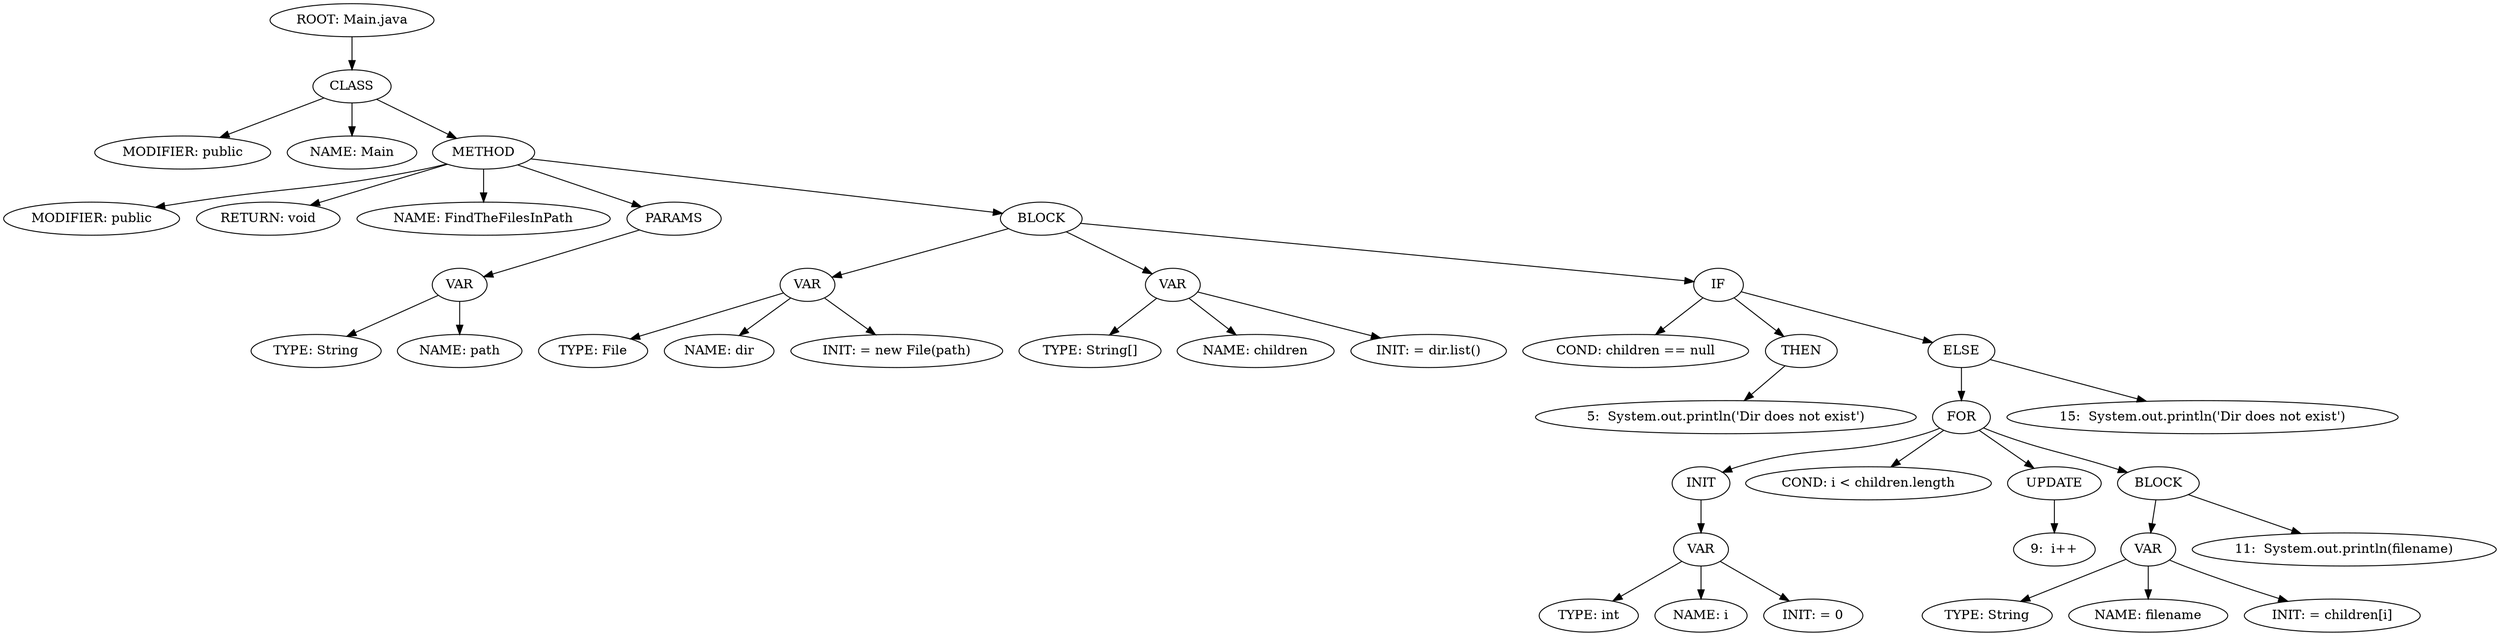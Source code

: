 digraph Main_AST {
  // graph-vertices
  n1  [label="ROOT: Main.java"];
  n2  [label="CLASS"];
  n3  [label="MODIFIER: public"];
  n4  [label="NAME: Main"];
  n5  [label="METHOD"];
  n6  [label="MODIFIER: public"];
  n7  [label="RETURN: void"];
  n8  [label="NAME: FindTheFilesInPath"];
  n9  [label="PARAMS"];
  n10  [label="VAR"];
  n11  [label="TYPE: String"];
  n12  [label="NAME: path"];
  n13  [label="BLOCK"];
  n14  [label="VAR"];
  n15  [label="TYPE: File"];
  n16  [label="NAME: dir"];
  n17  [label="INIT: = new File(path)"];
  n18  [label="VAR"];
  n19  [label="TYPE: String[]"];
  n20  [label="NAME: children"];
  n21  [label="INIT: = dir.list()"];
  n22  [label="IF"];
  n23  [label="COND: children == null"];
  n24  [label="THEN"];
  n25  [label="5:  System.out.println('Dir does not exist')"];
  n26  [label="ELSE"];
  n27  [label="FOR"];
  n28  [label="INIT"];
  n29  [label="VAR"];
  n30  [label="TYPE: int"];
  n31  [label="NAME: i"];
  n32  [label="INIT: = 0"];
  n33  [label="COND: i < children.length"];
  n34  [label="UPDATE"];
  n35  [label="9:  i++"];
  n36  [label="BLOCK"];
  n37  [label="VAR"];
  n38  [label="TYPE: String"];
  n39  [label="NAME: filename"];
  n40  [label="INIT: = children[i]"];
  n41  [label="11:  System.out.println(filename)"];
  n42  [label="15:  System.out.println('Dir does not exist')"];
  // graph-edges
  n1 -> n2;
  n2 -> n3;
  n2 -> n4;
  n2 -> n5;
  n5 -> n6;
  n5 -> n7;
  n5 -> n8;
  n5 -> n9;
  n9 -> n10;
  n10 -> n11;
  n10 -> n12;
  n5 -> n13;
  n13 -> n14;
  n14 -> n15;
  n14 -> n16;
  n14 -> n17;
  n13 -> n18;
  n18 -> n19;
  n18 -> n20;
  n18 -> n21;
  n13 -> n22;
  n22 -> n23;
  n22 -> n24;
  n24 -> n25;
  n22 -> n26;
  n26 -> n27;
  n27 -> n28;
  n28 -> n29;
  n29 -> n30;
  n29 -> n31;
  n29 -> n32;
  n27 -> n33;
  n27 -> n34;
  n34 -> n35;
  n27 -> n36;
  n36 -> n37;
  n37 -> n38;
  n37 -> n39;
  n37 -> n40;
  n36 -> n41;
  n26 -> n42;
  // end-of-graph
}

